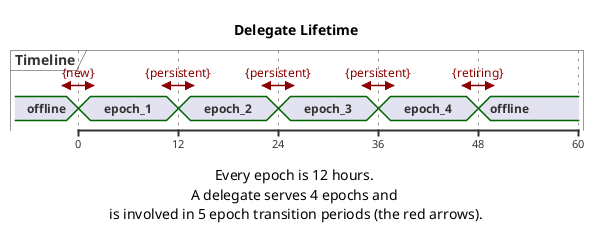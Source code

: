 @startuml

scale 12 as 100 pixels
Title Delegate Lifetime
concise "Timeline" as TL

TL is offline

@0
TL is epoch_1
@12
TL is epoch_2
@24
TL is epoch_3
@36
TL is epoch_4
@48
TL is offline

@TL
@-2 <-> @+4 : {new}
@10 <-> @14 : {persistent}
@22 <-> @26 : {persistent}
@34 <-> @38 : {persistent}
@46 <-> @50 : {retiring}


caption \nEvery epoch is 12 hours. \nA delegate serves 4 epochs and \nis involved in 5 epoch transition periods (the red arrows).
@enduml


